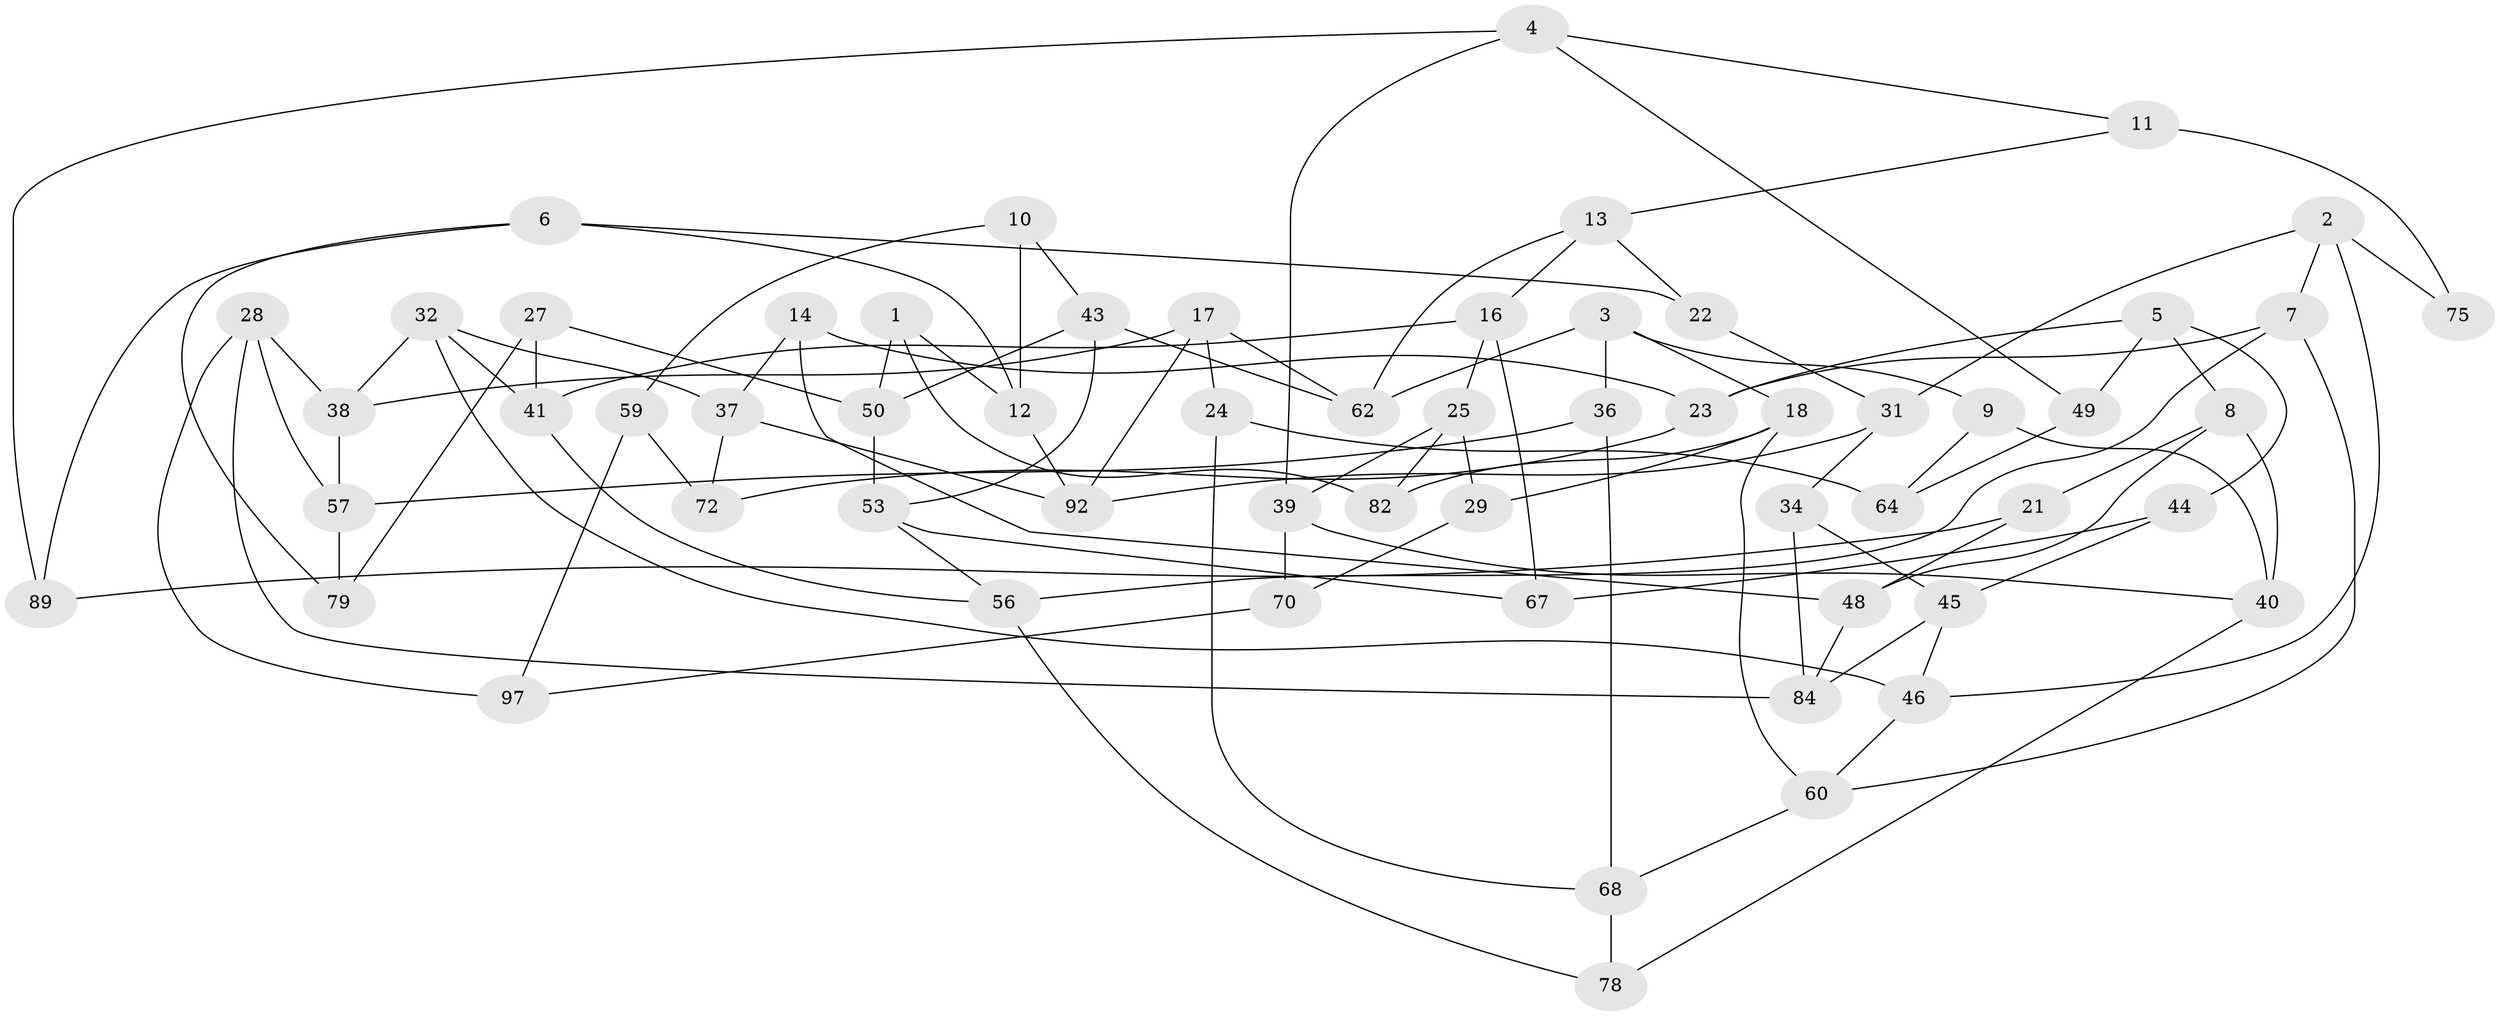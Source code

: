 // original degree distribution, {3: 1.0}
// Generated by graph-tools (version 1.1) at 2025/11/02/21/25 10:11:15]
// undirected, 60 vertices, 107 edges
graph export_dot {
graph [start="1"]
  node [color=gray90,style=filled];
  1;
  2 [super="+61"];
  3 [super="+30"];
  4 [super="+100"];
  5 [super="+47"];
  6 [super="+15"];
  7 [super="+26"];
  8 [super="+52"];
  9 [super="+33"];
  10;
  11 [super="+80"];
  12 [super="+20"];
  13 [super="+55"];
  14;
  16 [super="+93"];
  17 [super="+19"];
  18 [super="+94"];
  21;
  22;
  23 [super="+35"];
  24;
  25 [super="+51"];
  27;
  28 [super="+85"];
  29;
  31 [super="+71"];
  32 [super="+54"];
  34;
  36;
  37 [super="+91"];
  38 [super="+86"];
  39 [super="+42"];
  40 [super="+69"];
  41 [super="+98"];
  43 [super="+63"];
  44;
  45 [super="+77"];
  46 [super="+73"];
  48 [super="+65"];
  49;
  50 [super="+58"];
  53 [super="+83"];
  56 [super="+90"];
  57 [super="+87"];
  59 [super="+96"];
  60 [super="+66"];
  62 [super="+81"];
  64 [super="+74"];
  67;
  68 [super="+76"];
  70;
  72 [super="+88"];
  75;
  78;
  79;
  82;
  84 [super="+99"];
  89;
  92 [super="+95"];
  97;
  1 -- 82;
  1 -- 50;
  1 -- 12;
  2 -- 31;
  2 -- 75;
  2 -- 46;
  2 -- 7;
  3 -- 18;
  3 -- 9;
  3 -- 36;
  3 -- 62;
  4 -- 39;
  4 -- 11;
  4 -- 89;
  4 -- 49;
  5 -- 23;
  5 -- 49;
  5 -- 8;
  5 -- 44;
  6 -- 79;
  6 -- 89;
  6 -- 12;
  6 -- 22;
  7 -- 56;
  7 -- 23;
  7 -- 60;
  8 -- 21;
  8 -- 40;
  8 -- 48;
  9 -- 40;
  9 -- 64 [weight=2];
  10 -- 43;
  10 -- 12;
  10 -- 59;
  11 -- 75 [weight=2];
  11 -- 13;
  12 -- 92;
  13 -- 22;
  13 -- 16;
  13 -- 62;
  14 -- 37;
  14 -- 48;
  14 -- 23;
  16 -- 25;
  16 -- 41;
  16 -- 67;
  17 -- 92;
  17 -- 24;
  17 -- 62;
  17 -- 38;
  18 -- 82;
  18 -- 29;
  18 -- 60;
  21 -- 89;
  21 -- 48;
  22 -- 31;
  23 -- 72;
  24 -- 68;
  24 -- 64;
  25 -- 82;
  25 -- 29;
  25 -- 39;
  27 -- 41;
  27 -- 50;
  27 -- 79;
  28 -- 38;
  28 -- 97;
  28 -- 84;
  28 -- 57;
  29 -- 70;
  31 -- 34;
  31 -- 92;
  32 -- 38;
  32 -- 46;
  32 -- 41;
  32 -- 37;
  34 -- 45;
  34 -- 84;
  36 -- 68;
  36 -- 57;
  37 -- 92;
  37 -- 72;
  38 -- 57;
  39 -- 70;
  39 -- 40;
  40 -- 78;
  41 -- 56;
  43 -- 50;
  43 -- 53;
  43 -- 62;
  44 -- 45;
  44 -- 67;
  45 -- 46;
  45 -- 84;
  46 -- 60;
  48 -- 84;
  49 -- 64;
  50 -- 53;
  53 -- 56;
  53 -- 67;
  56 -- 78;
  57 -- 79;
  59 -- 72 [weight=2];
  59 -- 97;
  60 -- 68;
  68 -- 78;
  70 -- 97;
}
